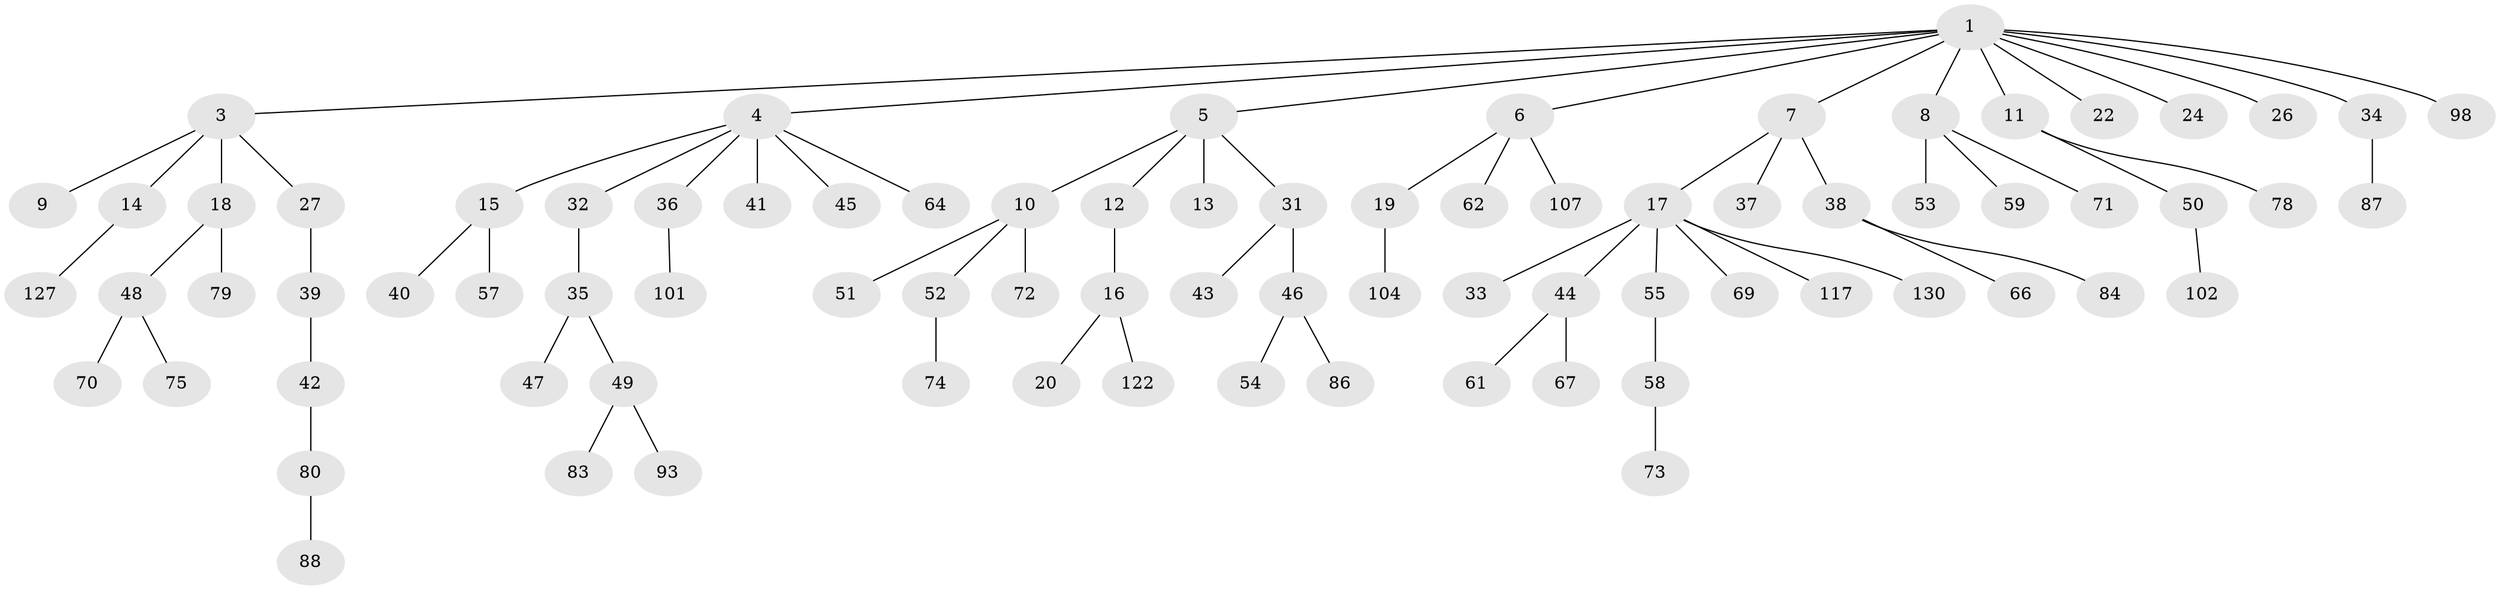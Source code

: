 // original degree distribution, {6: 0.022222222222222223, 8: 0.007407407407407408, 5: 0.02962962962962963, 7: 0.007407407407407408, 4: 0.07407407407407407, 1: 0.5333333333333333, 3: 0.1111111111111111, 2: 0.21481481481481482}
// Generated by graph-tools (version 1.1) at 2025/19/03/04/25 18:19:18]
// undirected, 81 vertices, 80 edges
graph export_dot {
graph [start="1"]
  node [color=gray90,style=filled];
  1 [super="+2"];
  3;
  4;
  5;
  6 [super="+28"];
  7;
  8 [super="+25+68"];
  9;
  10 [super="+21"];
  11 [super="+76"];
  12;
  13;
  14;
  15;
  16;
  17 [super="+23"];
  18 [super="+63+29"];
  19;
  20;
  22;
  24;
  26;
  27 [super="+125"];
  31 [super="+100"];
  32 [super="+118+119+112"];
  33 [super="+56"];
  34;
  35;
  36;
  37 [super="+82"];
  38;
  39 [super="+108+124"];
  40;
  41;
  42;
  43;
  44;
  45;
  46;
  47;
  48;
  49 [super="+77"];
  50;
  51;
  52;
  53;
  54;
  55 [super="+85+89+115+90"];
  57;
  58;
  59;
  61;
  62 [super="+110+96+103"];
  64;
  66;
  67;
  69;
  70;
  71;
  72 [super="+106"];
  73;
  74;
  75;
  78;
  79;
  80 [super="+81"];
  83;
  84;
  86 [super="+111"];
  87 [super="+94+133"];
  88;
  93;
  98;
  101;
  102 [super="+121"];
  104;
  107 [super="+116"];
  117;
  122 [super="+131"];
  127;
  130;
  1 -- 3;
  1 -- 4;
  1 -- 5;
  1 -- 24;
  1 -- 26;
  1 -- 34;
  1 -- 98;
  1 -- 6;
  1 -- 7;
  1 -- 8;
  1 -- 11;
  1 -- 22;
  3 -- 9;
  3 -- 14;
  3 -- 18;
  3 -- 27;
  4 -- 15;
  4 -- 32;
  4 -- 36;
  4 -- 41;
  4 -- 45;
  4 -- 64;
  5 -- 10;
  5 -- 12;
  5 -- 13;
  5 -- 31;
  6 -- 19;
  6 -- 62;
  6 -- 107;
  7 -- 17;
  7 -- 37;
  7 -- 38;
  8 -- 71;
  8 -- 59;
  8 -- 53;
  10 -- 52;
  10 -- 72;
  10 -- 51;
  11 -- 50;
  11 -- 78;
  12 -- 16;
  14 -- 127;
  15 -- 40;
  15 -- 57;
  16 -- 20;
  16 -- 122;
  17 -- 33;
  17 -- 44;
  17 -- 117;
  17 -- 130;
  17 -- 69;
  17 -- 55;
  18 -- 48;
  18 -- 79;
  19 -- 104;
  27 -- 39;
  31 -- 43;
  31 -- 46;
  32 -- 35;
  34 -- 87;
  35 -- 47;
  35 -- 49;
  36 -- 101;
  38 -- 66;
  38 -- 84;
  39 -- 42;
  42 -- 80;
  44 -- 61;
  44 -- 67;
  46 -- 54;
  46 -- 86;
  48 -- 70;
  48 -- 75;
  49 -- 83;
  49 -- 93;
  50 -- 102;
  52 -- 74;
  55 -- 58;
  58 -- 73;
  80 -- 88;
}
